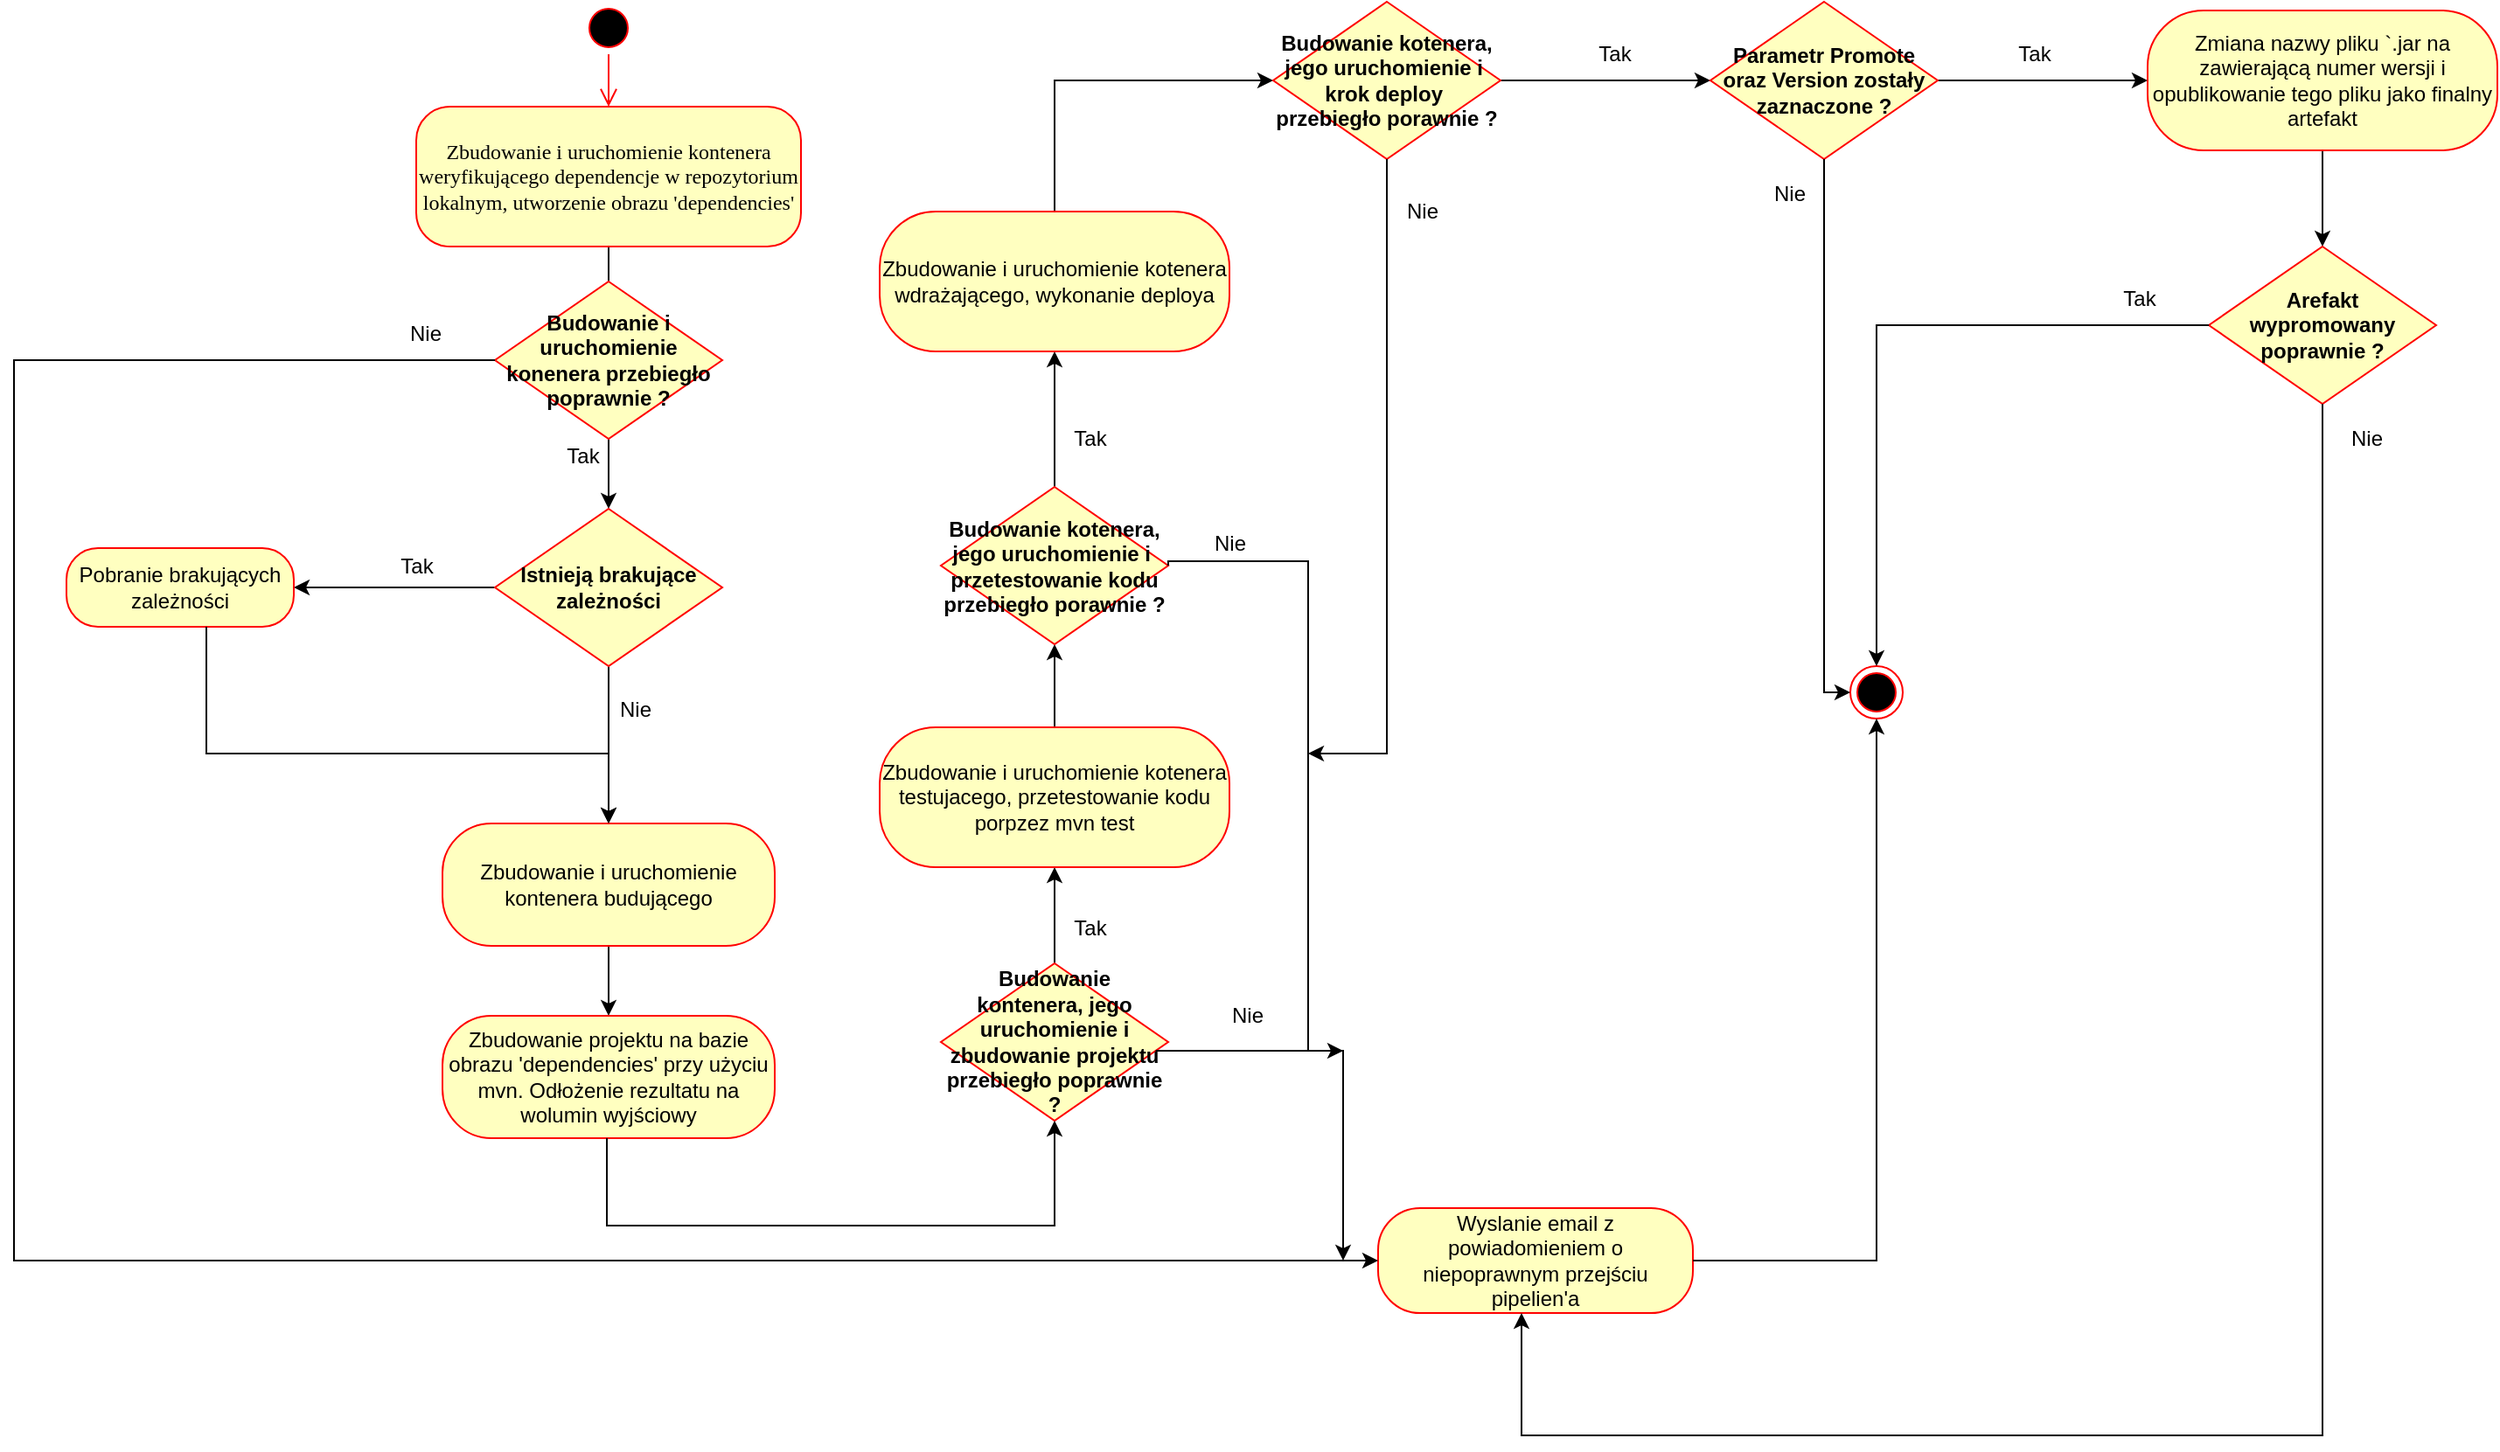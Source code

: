 <mxfile version="13.9.9" type="device"><diagram name="Page-1" id="58cdce13-f638-feb5-8d6f-7d28b1aa9fa0"><mxGraphModel dx="2426" dy="967" grid="1" gridSize="10" guides="1" tooltips="1" connect="1" arrows="1" fold="1" page="1" pageScale="1" pageWidth="1100" pageHeight="850" background="#ffffff" math="0" shadow="0"><root><mxCell id="0"/><mxCell id="1" parent="0"/><mxCell id="382b91b5511bd0f7-1" value="" style="ellipse;html=1;shape=startState;fillColor=#000000;strokeColor=#ff0000;rounded=1;shadow=0;comic=0;labelBackgroundColor=none;fontFamily=Verdana;fontSize=12;fontColor=#000000;align=center;direction=south;" parent="1" vertex="1"><mxGeometry x="335" y="20" width="30" height="30" as="geometry"/></mxCell><mxCell id="zo_GJoZJalB0Sz00wYq6-4" value="" style="edgeStyle=orthogonalEdgeStyle;rounded=0;orthogonalLoop=1;jettySize=auto;html=1;entryX=0.5;entryY=0;entryDx=0;entryDy=0;" edge="1" parent="1" source="382b91b5511bd0f7-6" target="zo_GJoZJalB0Sz00wYq6-5"><mxGeometry relative="1" as="geometry"><mxPoint x="330" y="280" as="targetPoint"/></mxGeometry></mxCell><mxCell id="382b91b5511bd0f7-6" value="Zbudowanie i uruchomienie kontenera weryfikującego dependencje w repozytorium lokalnym, utworzenie obrazu 'dependencies'" style="rounded=1;whiteSpace=wrap;html=1;arcSize=24;fillColor=#ffffc0;strokeColor=#ff0000;shadow=0;comic=0;labelBackgroundColor=none;fontFamily=Verdana;fontSize=12;fontColor=#000000;align=center;" parent="1" vertex="1"><mxGeometry x="240" y="80" width="220" height="80" as="geometry"/></mxCell><mxCell id="2a3bc250acf0617d-9" style="edgeStyle=orthogonalEdgeStyle;html=1;labelBackgroundColor=none;endArrow=open;endSize=8;strokeColor=#ff0000;fontFamily=Verdana;fontSize=12;align=left;" parent="1" source="382b91b5511bd0f7-1" target="382b91b5511bd0f7-6" edge="1"><mxGeometry relative="1" as="geometry"/></mxCell><mxCell id="zo_GJoZJalB0Sz00wYq6-14" value="" style="edgeStyle=orthogonalEdgeStyle;rounded=0;orthogonalLoop=1;jettySize=auto;html=1;" edge="1" parent="1" source="zo_GJoZJalB0Sz00wYq6-5" target="zo_GJoZJalB0Sz00wYq6-10"><mxGeometry relative="1" as="geometry"/></mxCell><mxCell id="zo_GJoZJalB0Sz00wYq6-17" value="" style="edgeStyle=orthogonalEdgeStyle;rounded=0;orthogonalLoop=1;jettySize=auto;html=1;" edge="1" parent="1" source="zo_GJoZJalB0Sz00wYq6-5" target="zo_GJoZJalB0Sz00wYq6-15"><mxGeometry relative="1" as="geometry"/></mxCell><mxCell id="zo_GJoZJalB0Sz00wYq6-5" value="Istnieją brakujące zależności" style="rhombus;whiteSpace=wrap;html=1;fillColor=#ffffc0;strokeColor=#ff0000;fontStyle=1" vertex="1" parent="1"><mxGeometry x="285" y="310" width="130" height="90" as="geometry"/></mxCell><mxCell id="zo_GJoZJalB0Sz00wYq6-20" value="" style="edgeStyle=orthogonalEdgeStyle;rounded=0;orthogonalLoop=1;jettySize=auto;html=1;" edge="1" parent="1" source="zo_GJoZJalB0Sz00wYq6-10" target="zo_GJoZJalB0Sz00wYq6-19"><mxGeometry relative="1" as="geometry"/></mxCell><mxCell id="zo_GJoZJalB0Sz00wYq6-10" value="Zbudowanie i uruchomienie kontenera budującego" style="rounded=1;whiteSpace=wrap;html=1;arcSize=40;fontColor=#000000;fillColor=#ffffc0;strokeColor=#ff0000;" vertex="1" parent="1"><mxGeometry x="255" y="490" width="190" height="70" as="geometry"/></mxCell><mxCell id="zo_GJoZJalB0Sz00wYq6-12" value="Tak" style="text;html=1;align=center;verticalAlign=middle;resizable=0;points=[];autosize=1;" vertex="1" parent="1"><mxGeometry x="225" y="332.5" width="30" height="20" as="geometry"/></mxCell><mxCell id="zo_GJoZJalB0Sz00wYq6-13" value="Nie" style="text;html=1;align=center;verticalAlign=middle;resizable=0;points=[];autosize=1;" vertex="1" parent="1"><mxGeometry x="350" y="415" width="30" height="20" as="geometry"/></mxCell><mxCell id="zo_GJoZJalB0Sz00wYq6-15" value="Pobranie brakujących zależności" style="rounded=1;whiteSpace=wrap;html=1;arcSize=40;fontColor=#000000;fillColor=#ffffc0;strokeColor=#ff0000;" vertex="1" parent="1"><mxGeometry x="40" y="332.5" width="130" height="45" as="geometry"/></mxCell><mxCell id="zo_GJoZJalB0Sz00wYq6-19" value="Zbudowanie projektu na bazie obrazu 'dependencies' przy użyciu mvn. Odłożenie rezultatu na wolumin wyjściowy" style="rounded=1;whiteSpace=wrap;html=1;arcSize=40;fontColor=#000000;fillColor=#ffffc0;strokeColor=#ff0000;" vertex="1" parent="1"><mxGeometry x="255" y="600" width="190" height="70" as="geometry"/></mxCell><mxCell id="zo_GJoZJalB0Sz00wYq6-21" value="" style="edgeStyle=orthogonalEdgeStyle;rounded=0;orthogonalLoop=1;jettySize=auto;html=1;" edge="1" parent="1" source="zo_GJoZJalB0Sz00wYq6-15" target="zo_GJoZJalB0Sz00wYq6-10"><mxGeometry relative="1" as="geometry"><mxPoint x="145" y="399.5" as="sourcePoint"/><mxPoint x="30" y="399.5" as="targetPoint"/><Array as="points"><mxPoint x="120" y="450"/></Array></mxGeometry></mxCell><mxCell id="zo_GJoZJalB0Sz00wYq6-23" value="Budowanie i uruchomienie konenera przebiegło poprawnie ?" style="rhombus;whiteSpace=wrap;html=1;fillColor=#ffffc0;strokeColor=#ff0000;fontStyle=1" vertex="1" parent="1"><mxGeometry x="285" y="180" width="130" height="90" as="geometry"/></mxCell><mxCell id="zo_GJoZJalB0Sz00wYq6-24" value="Wyslanie email z powiadomieniem o niepoprawnym przejściu pipelien'a" style="rounded=1;whiteSpace=wrap;html=1;arcSize=40;fontColor=#000000;fillColor=#ffffc0;strokeColor=#ff0000;" vertex="1" parent="1"><mxGeometry x="790" y="710" width="180" height="60" as="geometry"/></mxCell><mxCell id="zo_GJoZJalB0Sz00wYq6-26" value="" style="edgeStyle=orthogonalEdgeStyle;rounded=0;orthogonalLoop=1;jettySize=auto;html=1;entryX=0;entryY=0.5;entryDx=0;entryDy=0;" edge="1" parent="1" source="zo_GJoZJalB0Sz00wYq6-23" target="zo_GJoZJalB0Sz00wYq6-24"><mxGeometry relative="1" as="geometry"><mxPoint x="285" y="224.5" as="sourcePoint"/><mxPoint x="740" y="780" as="targetPoint"/><Array as="points"><mxPoint x="10" y="225"/><mxPoint x="10" y="740"/></Array></mxGeometry></mxCell><mxCell id="zo_GJoZJalB0Sz00wYq6-27" value="Nie" style="text;html=1;align=center;verticalAlign=middle;resizable=0;points=[];autosize=1;" vertex="1" parent="1"><mxGeometry x="230" y="200" width="30" height="20" as="geometry"/></mxCell><mxCell id="zo_GJoZJalB0Sz00wYq6-28" value="Tak" style="text;html=1;align=center;verticalAlign=middle;resizable=0;points=[];autosize=1;" vertex="1" parent="1"><mxGeometry x="320" y="270" width="30" height="20" as="geometry"/></mxCell><mxCell id="zo_GJoZJalB0Sz00wYq6-44" value="" style="edgeStyle=orthogonalEdgeStyle;rounded=0;orthogonalLoop=1;jettySize=auto;html=1;" edge="1" parent="1" source="zo_GJoZJalB0Sz00wYq6-30" target="zo_GJoZJalB0Sz00wYq6-41"><mxGeometry relative="1" as="geometry"/></mxCell><mxCell id="zo_GJoZJalB0Sz00wYq6-30" value="Budowanie kontenera, jego uruchomienie i zbudowanie projektu przebiegło poprawnie ?" style="rhombus;whiteSpace=wrap;html=1;fillColor=#ffffc0;strokeColor=#ff0000;fontStyle=1" vertex="1" parent="1"><mxGeometry x="540" y="570" width="130" height="90" as="geometry"/></mxCell><mxCell id="zo_GJoZJalB0Sz00wYq6-31" value="" style="edgeStyle=orthogonalEdgeStyle;rounded=0;orthogonalLoop=1;jettySize=auto;html=1;entryX=0.5;entryY=1;entryDx=0;entryDy=0;" edge="1" parent="1" target="zo_GJoZJalB0Sz00wYq6-30"><mxGeometry relative="1" as="geometry"><mxPoint x="349" y="670" as="sourcePoint"/><mxPoint x="580" y="700" as="targetPoint"/><Array as="points"><mxPoint x="349" y="720"/><mxPoint x="605" y="720"/></Array></mxGeometry></mxCell><mxCell id="zo_GJoZJalB0Sz00wYq6-32" value="&lt;font color=&quot;rgba(0, 0, 0, 0)&quot; face=&quot;monospace&quot;&gt;&lt;span style=&quot;font-size: 0px&quot;&gt;Bu&lt;/span&gt;&lt;/font&gt;" style="text;html=1;align=center;verticalAlign=middle;resizable=0;points=[];autosize=1;" vertex="1" parent="1"><mxGeometry x="465" y="230" width="20" height="20" as="geometry"/></mxCell><mxCell id="zo_GJoZJalB0Sz00wYq6-37" value="" style="edgeStyle=orthogonalEdgeStyle;rounded=0;orthogonalLoop=1;jettySize=auto;html=1;" edge="1" parent="1" source="zo_GJoZJalB0Sz00wYq6-30"><mxGeometry relative="1" as="geometry"><mxPoint x="690" y="560" as="sourcePoint"/><mxPoint x="770" y="740" as="targetPoint"/><Array as="points"><mxPoint x="770" y="620"/></Array></mxGeometry></mxCell><mxCell id="zo_GJoZJalB0Sz00wYq6-38" value="Nie" style="text;html=1;align=center;verticalAlign=middle;resizable=0;points=[];autosize=1;" vertex="1" parent="1"><mxGeometry x="700" y="590" width="30" height="20" as="geometry"/></mxCell><mxCell id="zo_GJoZJalB0Sz00wYq6-40" value="Tak" style="text;html=1;align=center;verticalAlign=middle;resizable=0;points=[];autosize=1;" vertex="1" parent="1"><mxGeometry x="610" y="540" width="30" height="20" as="geometry"/></mxCell><mxCell id="zo_GJoZJalB0Sz00wYq6-48" value="" style="edgeStyle=orthogonalEdgeStyle;rounded=0;orthogonalLoop=1;jettySize=auto;html=1;" edge="1" parent="1" source="zo_GJoZJalB0Sz00wYq6-41" target="zo_GJoZJalB0Sz00wYq6-47"><mxGeometry relative="1" as="geometry"/></mxCell><mxCell id="zo_GJoZJalB0Sz00wYq6-41" value="Zbudowanie i uruchomienie kotenera testujacego, przetestowanie kodu porpzez mvn test" style="rounded=1;whiteSpace=wrap;html=1;arcSize=40;fontColor=#000000;fillColor=#ffffc0;strokeColor=#ff0000;" vertex="1" parent="1"><mxGeometry x="505" y="435" width="200" height="80" as="geometry"/></mxCell><mxCell id="zo_GJoZJalB0Sz00wYq6-45" value="" style="ellipse;html=1;shape=endState;fillColor=#000000;strokeColor=#ff0000;" vertex="1" parent="1"><mxGeometry x="1060" y="400" width="30" height="30" as="geometry"/></mxCell><mxCell id="zo_GJoZJalB0Sz00wYq6-46" value="" style="edgeStyle=orthogonalEdgeStyle;rounded=0;orthogonalLoop=1;jettySize=auto;html=1;entryX=0.5;entryY=1;entryDx=0;entryDy=0;exitX=1;exitY=0.5;exitDx=0;exitDy=0;" edge="1" parent="1" source="zo_GJoZJalB0Sz00wYq6-24" target="zo_GJoZJalB0Sz00wYq6-45"><mxGeometry relative="1" as="geometry"><mxPoint x="803.94" y="630" as="sourcePoint"/><mxPoint x="1059.94" y="620" as="targetPoint"/><Array as="points"><mxPoint x="1075" y="740"/></Array></mxGeometry></mxCell><mxCell id="zo_GJoZJalB0Sz00wYq6-53" value="" style="edgeStyle=orthogonalEdgeStyle;rounded=0;orthogonalLoop=1;jettySize=auto;html=1;entryX=0.5;entryY=1;entryDx=0;entryDy=0;" edge="1" parent="1" source="zo_GJoZJalB0Sz00wYq6-47" target="zo_GJoZJalB0Sz00wYq6-49"><mxGeometry relative="1" as="geometry"><Array as="points"/></mxGeometry></mxCell><mxCell id="zo_GJoZJalB0Sz00wYq6-47" value="Budowanie kotenera, jego uruchomienie i&amp;nbsp; przetestowanie kodu przebiegło porawnie ?" style="rhombus;whiteSpace=wrap;html=1;fillColor=#ffffc0;strokeColor=#ff0000;fontStyle=1" vertex="1" parent="1"><mxGeometry x="540" y="297.5" width="130" height="90" as="geometry"/></mxCell><mxCell id="zo_GJoZJalB0Sz00wYq6-56" value="" style="edgeStyle=orthogonalEdgeStyle;rounded=0;orthogonalLoop=1;jettySize=auto;html=1;" edge="1" parent="1" source="zo_GJoZJalB0Sz00wYq6-49" target="zo_GJoZJalB0Sz00wYq6-54"><mxGeometry relative="1" as="geometry"><Array as="points"><mxPoint x="605" y="65"/></Array></mxGeometry></mxCell><mxCell id="zo_GJoZJalB0Sz00wYq6-49" value="Zbudowanie i uruchomienie kotenera wdrażającego, wykonanie deploya" style="rounded=1;whiteSpace=wrap;html=1;arcSize=40;fontColor=#000000;fillColor=#ffffc0;strokeColor=#ff0000;" vertex="1" parent="1"><mxGeometry x="505" y="140" width="200" height="80" as="geometry"/></mxCell><mxCell id="zo_GJoZJalB0Sz00wYq6-50" value="" style="edgeStyle=orthogonalEdgeStyle;rounded=0;orthogonalLoop=1;jettySize=auto;html=1;exitX=1;exitY=0.5;exitDx=0;exitDy=0;" edge="1" parent="1" source="zo_GJoZJalB0Sz00wYq6-47"><mxGeometry relative="1" as="geometry"><mxPoint x="649.998" y="340" as="sourcePoint"/><mxPoint x="770" y="620" as="targetPoint"/><Array as="points"><mxPoint x="670" y="340"/><mxPoint x="750" y="340"/><mxPoint x="750" y="620"/></Array></mxGeometry></mxCell><mxCell id="zo_GJoZJalB0Sz00wYq6-51" value="Nie" style="text;html=1;align=center;verticalAlign=middle;resizable=0;points=[];autosize=1;" vertex="1" parent="1"><mxGeometry x="690" y="320" width="30" height="20" as="geometry"/></mxCell><mxCell id="zo_GJoZJalB0Sz00wYq6-52" value="Tak" style="text;html=1;align=center;verticalAlign=middle;resizable=0;points=[];autosize=1;" vertex="1" parent="1"><mxGeometry x="610" y="260" width="30" height="20" as="geometry"/></mxCell><mxCell id="zo_GJoZJalB0Sz00wYq6-65" value="" style="edgeStyle=orthogonalEdgeStyle;rounded=0;orthogonalLoop=1;jettySize=auto;html=1;" edge="1" parent="1" source="zo_GJoZJalB0Sz00wYq6-54" target="zo_GJoZJalB0Sz00wYq6-64"><mxGeometry relative="1" as="geometry"/></mxCell><mxCell id="zo_GJoZJalB0Sz00wYq6-54" value="Budowanie kotenera, jego uruchomienie i&amp;nbsp; krok deploy&amp;nbsp; przebiegło porawnie ?" style="rhombus;whiteSpace=wrap;html=1;fillColor=#ffffc0;strokeColor=#ff0000;fontStyle=1" vertex="1" parent="1"><mxGeometry x="730" y="20" width="130" height="90" as="geometry"/></mxCell><mxCell id="zo_GJoZJalB0Sz00wYq6-57" value="" style="edgeStyle=orthogonalEdgeStyle;rounded=0;orthogonalLoop=1;jettySize=auto;html=1;exitX=0.5;exitY=1;exitDx=0;exitDy=0;" edge="1" parent="1" source="zo_GJoZJalB0Sz00wYq6-54"><mxGeometry relative="1" as="geometry"><mxPoint x="760" y="157.5" as="sourcePoint"/><mxPoint x="750" y="450" as="targetPoint"/><Array as="points"><mxPoint x="795" y="450"/></Array></mxGeometry></mxCell><mxCell id="zo_GJoZJalB0Sz00wYq6-58" value="Nie" style="text;html=1;align=center;verticalAlign=middle;resizable=0;points=[];autosize=1;" vertex="1" parent="1"><mxGeometry x="800" y="130" width="30" height="20" as="geometry"/></mxCell><mxCell id="zo_GJoZJalB0Sz00wYq6-62" value="Tak" style="text;html=1;align=center;verticalAlign=middle;resizable=0;points=[];autosize=1;" vertex="1" parent="1"><mxGeometry x="910" y="40" width="30" height="20" as="geometry"/></mxCell><mxCell id="zo_GJoZJalB0Sz00wYq6-69" value="" style="edgeStyle=orthogonalEdgeStyle;rounded=0;orthogonalLoop=1;jettySize=auto;html=1;" edge="1" parent="1" source="zo_GJoZJalB0Sz00wYq6-64" target="zo_GJoZJalB0Sz00wYq6-68"><mxGeometry relative="1" as="geometry"/></mxCell><mxCell id="zo_GJoZJalB0Sz00wYq6-64" value="Parametr Promote oraz Version zostały zaznaczone ?" style="rhombus;whiteSpace=wrap;html=1;fillColor=#ffffc0;strokeColor=#ff0000;fontStyle=1" vertex="1" parent="1"><mxGeometry x="980" y="20" width="130" height="90" as="geometry"/></mxCell><mxCell id="zo_GJoZJalB0Sz00wYq6-66" value="" style="edgeStyle=orthogonalEdgeStyle;rounded=0;orthogonalLoop=1;jettySize=auto;html=1;entryX=0;entryY=0.5;entryDx=0;entryDy=0;exitX=0.5;exitY=1;exitDx=0;exitDy=0;" edge="1" parent="1" source="zo_GJoZJalB0Sz00wYq6-64" target="zo_GJoZJalB0Sz00wYq6-45"><mxGeometry relative="1" as="geometry"><mxPoint x="1045" y="120" as="sourcePoint"/><mxPoint x="1000" y="439.97" as="targetPoint"/><Array as="points"><mxPoint x="1045" y="415"/></Array></mxGeometry></mxCell><mxCell id="zo_GJoZJalB0Sz00wYq6-67" value="Nie" style="text;html=1;align=center;verticalAlign=middle;resizable=0;points=[];autosize=1;" vertex="1" parent="1"><mxGeometry x="1010" y="120" width="30" height="20" as="geometry"/></mxCell><mxCell id="zo_GJoZJalB0Sz00wYq6-71" value="" style="edgeStyle=orthogonalEdgeStyle;rounded=0;orthogonalLoop=1;jettySize=auto;html=1;" edge="1" parent="1" source="zo_GJoZJalB0Sz00wYq6-68" target="zo_GJoZJalB0Sz00wYq6-70"><mxGeometry relative="1" as="geometry"/></mxCell><mxCell id="zo_GJoZJalB0Sz00wYq6-68" value="Zmiana nazwy pliku `.jar na zawierającą numer wersji i opublikowanie tego pliku jako finalny artefakt" style="rounded=1;whiteSpace=wrap;html=1;arcSize=40;fontColor=#000000;fillColor=#ffffc0;strokeColor=#ff0000;" vertex="1" parent="1"><mxGeometry x="1230" y="25" width="200" height="80" as="geometry"/></mxCell><mxCell id="zo_GJoZJalB0Sz00wYq6-70" value="Arefakt wypromowany poprawnie ?" style="rhombus;whiteSpace=wrap;html=1;fillColor=#ffffc0;strokeColor=#ff0000;fontStyle=1" vertex="1" parent="1"><mxGeometry x="1265" y="160" width="130" height="90" as="geometry"/></mxCell><mxCell id="zo_GJoZJalB0Sz00wYq6-72" value="" style="edgeStyle=orthogonalEdgeStyle;rounded=0;orthogonalLoop=1;jettySize=auto;html=1;exitX=0.5;exitY=1;exitDx=0;exitDy=0;" edge="1" parent="1" source="zo_GJoZJalB0Sz00wYq6-70"><mxGeometry relative="1" as="geometry"><mxPoint x="1340" y="250" as="sourcePoint"/><mxPoint x="872" y="770" as="targetPoint"/><Array as="points"><mxPoint x="1330" y="840"/><mxPoint x="872" y="840"/></Array></mxGeometry></mxCell><mxCell id="zo_GJoZJalB0Sz00wYq6-73" value="Nie" style="text;html=1;align=center;verticalAlign=middle;resizable=0;points=[];autosize=1;" vertex="1" parent="1"><mxGeometry x="1340" y="260" width="30" height="20" as="geometry"/></mxCell><mxCell id="zo_GJoZJalB0Sz00wYq6-74" value="Tak" style="text;html=1;align=center;verticalAlign=middle;resizable=0;points=[];autosize=1;" vertex="1" parent="1"><mxGeometry x="1150" y="40" width="30" height="20" as="geometry"/></mxCell><mxCell id="zo_GJoZJalB0Sz00wYq6-76" value="" style="edgeStyle=orthogonalEdgeStyle;rounded=0;orthogonalLoop=1;jettySize=auto;html=1;exitX=0;exitY=0.5;exitDx=0;exitDy=0;entryX=0.5;entryY=0;entryDx=0;entryDy=0;" edge="1" parent="1" source="zo_GJoZJalB0Sz00wYq6-70" target="zo_GJoZJalB0Sz00wYq6-45"><mxGeometry relative="1" as="geometry"><mxPoint x="1170" y="297.5" as="sourcePoint"/><mxPoint x="1290" y="297.5" as="targetPoint"/></mxGeometry></mxCell><mxCell id="zo_GJoZJalB0Sz00wYq6-77" value="Tak" style="text;html=1;align=center;verticalAlign=middle;resizable=0;points=[];autosize=1;" vertex="1" parent="1"><mxGeometry x="1210" y="180" width="30" height="20" as="geometry"/></mxCell></root></mxGraphModel></diagram></mxfile>